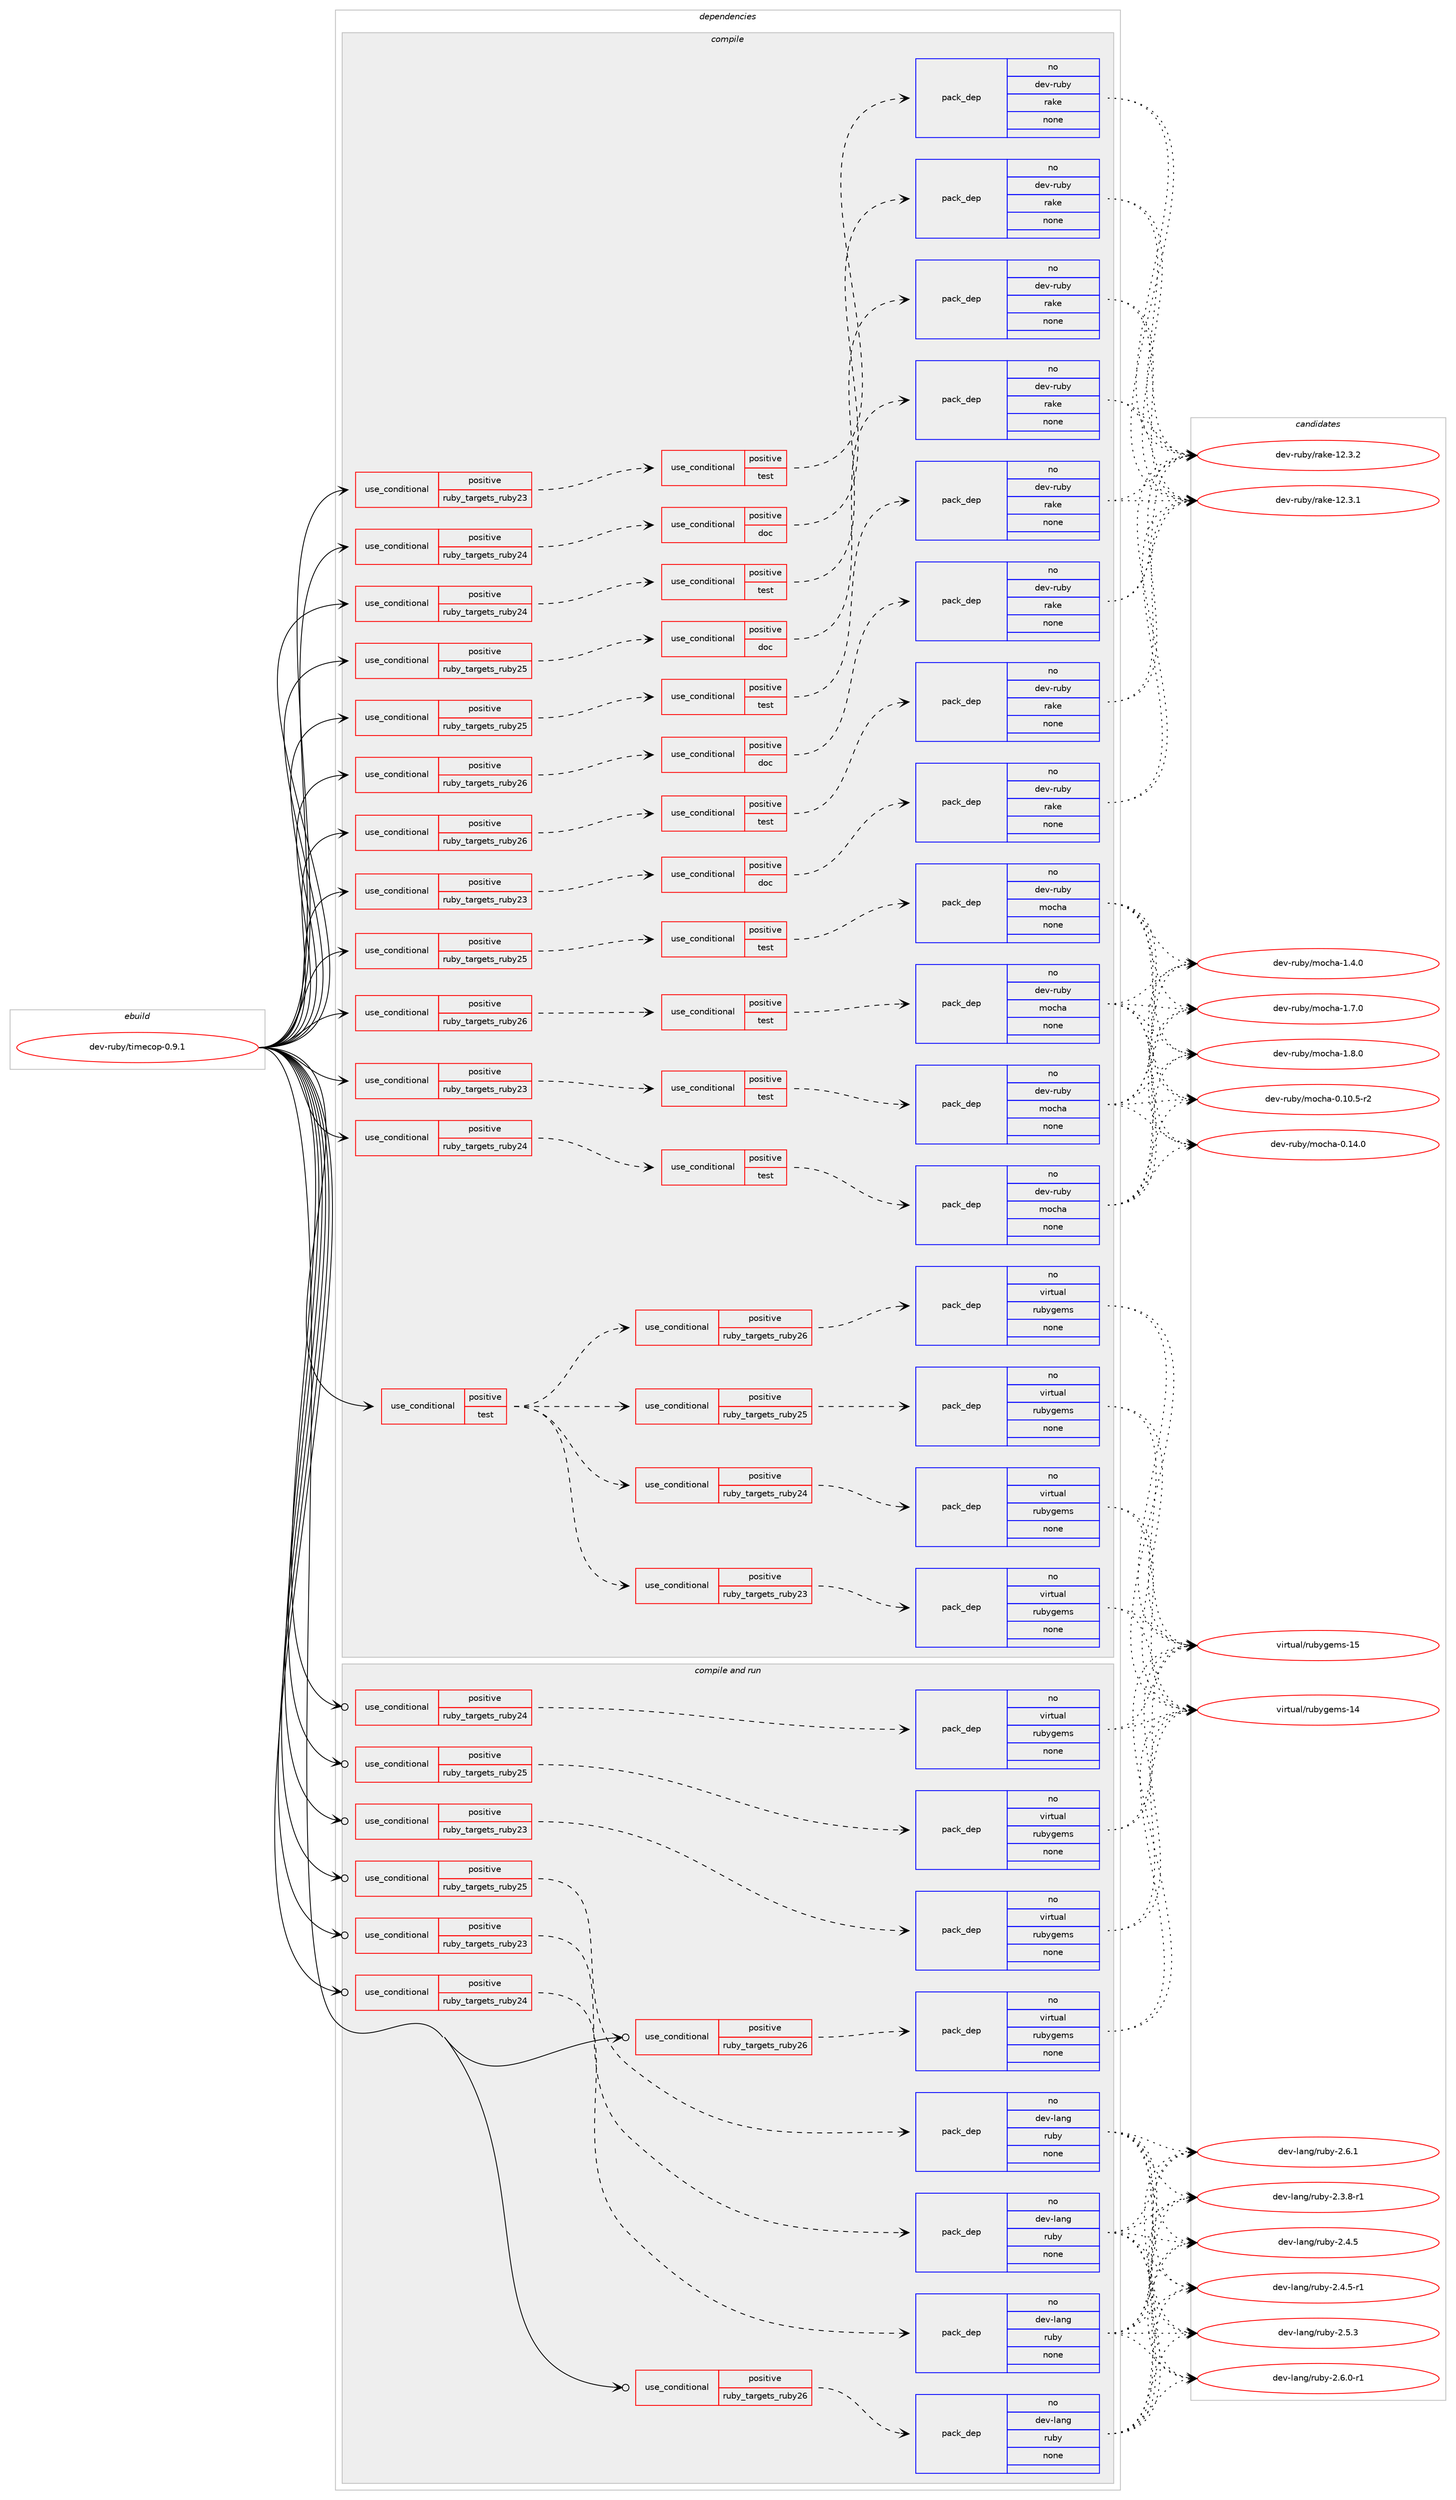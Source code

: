 digraph prolog {

# *************
# Graph options
# *************

newrank=true;
concentrate=true;
compound=true;
graph [rankdir=LR,fontname=Helvetica,fontsize=10,ranksep=1.5];#, ranksep=2.5, nodesep=0.2];
edge  [arrowhead=vee];
node  [fontname=Helvetica,fontsize=10];

# **********
# The ebuild
# **********

subgraph cluster_leftcol {
color=gray;
rank=same;
label=<<i>ebuild</i>>;
id [label="dev-ruby/timecop-0.9.1", color=red, width=4, href="../dev-ruby/timecop-0.9.1.svg"];
}

# ****************
# The dependencies
# ****************

subgraph cluster_midcol {
color=gray;
label=<<i>dependencies</i>>;
subgraph cluster_compile {
fillcolor="#eeeeee";
style=filled;
label=<<i>compile</i>>;
subgraph cond420494 {
dependency1533820 [label=<<TABLE BORDER="0" CELLBORDER="1" CELLSPACING="0" CELLPADDING="4"><TR><TD ROWSPAN="3" CELLPADDING="10">use_conditional</TD></TR><TR><TD>positive</TD></TR><TR><TD>ruby_targets_ruby23</TD></TR></TABLE>>, shape=none, color=red];
subgraph cond420495 {
dependency1533821 [label=<<TABLE BORDER="0" CELLBORDER="1" CELLSPACING="0" CELLPADDING="4"><TR><TD ROWSPAN="3" CELLPADDING="10">use_conditional</TD></TR><TR><TD>positive</TD></TR><TR><TD>doc</TD></TR></TABLE>>, shape=none, color=red];
subgraph pack1089810 {
dependency1533822 [label=<<TABLE BORDER="0" CELLBORDER="1" CELLSPACING="0" CELLPADDING="4" WIDTH="220"><TR><TD ROWSPAN="6" CELLPADDING="30">pack_dep</TD></TR><TR><TD WIDTH="110">no</TD></TR><TR><TD>dev-ruby</TD></TR><TR><TD>rake</TD></TR><TR><TD>none</TD></TR><TR><TD></TD></TR></TABLE>>, shape=none, color=blue];
}
dependency1533821:e -> dependency1533822:w [weight=20,style="dashed",arrowhead="vee"];
}
dependency1533820:e -> dependency1533821:w [weight=20,style="dashed",arrowhead="vee"];
}
id:e -> dependency1533820:w [weight=20,style="solid",arrowhead="vee"];
subgraph cond420496 {
dependency1533823 [label=<<TABLE BORDER="0" CELLBORDER="1" CELLSPACING="0" CELLPADDING="4"><TR><TD ROWSPAN="3" CELLPADDING="10">use_conditional</TD></TR><TR><TD>positive</TD></TR><TR><TD>ruby_targets_ruby23</TD></TR></TABLE>>, shape=none, color=red];
subgraph cond420497 {
dependency1533824 [label=<<TABLE BORDER="0" CELLBORDER="1" CELLSPACING="0" CELLPADDING="4"><TR><TD ROWSPAN="3" CELLPADDING="10">use_conditional</TD></TR><TR><TD>positive</TD></TR><TR><TD>test</TD></TR></TABLE>>, shape=none, color=red];
subgraph pack1089811 {
dependency1533825 [label=<<TABLE BORDER="0" CELLBORDER="1" CELLSPACING="0" CELLPADDING="4" WIDTH="220"><TR><TD ROWSPAN="6" CELLPADDING="30">pack_dep</TD></TR><TR><TD WIDTH="110">no</TD></TR><TR><TD>dev-ruby</TD></TR><TR><TD>mocha</TD></TR><TR><TD>none</TD></TR><TR><TD></TD></TR></TABLE>>, shape=none, color=blue];
}
dependency1533824:e -> dependency1533825:w [weight=20,style="dashed",arrowhead="vee"];
}
dependency1533823:e -> dependency1533824:w [weight=20,style="dashed",arrowhead="vee"];
}
id:e -> dependency1533823:w [weight=20,style="solid",arrowhead="vee"];
subgraph cond420498 {
dependency1533826 [label=<<TABLE BORDER="0" CELLBORDER="1" CELLSPACING="0" CELLPADDING="4"><TR><TD ROWSPAN="3" CELLPADDING="10">use_conditional</TD></TR><TR><TD>positive</TD></TR><TR><TD>ruby_targets_ruby23</TD></TR></TABLE>>, shape=none, color=red];
subgraph cond420499 {
dependency1533827 [label=<<TABLE BORDER="0" CELLBORDER="1" CELLSPACING="0" CELLPADDING="4"><TR><TD ROWSPAN="3" CELLPADDING="10">use_conditional</TD></TR><TR><TD>positive</TD></TR><TR><TD>test</TD></TR></TABLE>>, shape=none, color=red];
subgraph pack1089812 {
dependency1533828 [label=<<TABLE BORDER="0" CELLBORDER="1" CELLSPACING="0" CELLPADDING="4" WIDTH="220"><TR><TD ROWSPAN="6" CELLPADDING="30">pack_dep</TD></TR><TR><TD WIDTH="110">no</TD></TR><TR><TD>dev-ruby</TD></TR><TR><TD>rake</TD></TR><TR><TD>none</TD></TR><TR><TD></TD></TR></TABLE>>, shape=none, color=blue];
}
dependency1533827:e -> dependency1533828:w [weight=20,style="dashed",arrowhead="vee"];
}
dependency1533826:e -> dependency1533827:w [weight=20,style="dashed",arrowhead="vee"];
}
id:e -> dependency1533826:w [weight=20,style="solid",arrowhead="vee"];
subgraph cond420500 {
dependency1533829 [label=<<TABLE BORDER="0" CELLBORDER="1" CELLSPACING="0" CELLPADDING="4"><TR><TD ROWSPAN="3" CELLPADDING="10">use_conditional</TD></TR><TR><TD>positive</TD></TR><TR><TD>ruby_targets_ruby24</TD></TR></TABLE>>, shape=none, color=red];
subgraph cond420501 {
dependency1533830 [label=<<TABLE BORDER="0" CELLBORDER="1" CELLSPACING="0" CELLPADDING="4"><TR><TD ROWSPAN="3" CELLPADDING="10">use_conditional</TD></TR><TR><TD>positive</TD></TR><TR><TD>doc</TD></TR></TABLE>>, shape=none, color=red];
subgraph pack1089813 {
dependency1533831 [label=<<TABLE BORDER="0" CELLBORDER="1" CELLSPACING="0" CELLPADDING="4" WIDTH="220"><TR><TD ROWSPAN="6" CELLPADDING="30">pack_dep</TD></TR><TR><TD WIDTH="110">no</TD></TR><TR><TD>dev-ruby</TD></TR><TR><TD>rake</TD></TR><TR><TD>none</TD></TR><TR><TD></TD></TR></TABLE>>, shape=none, color=blue];
}
dependency1533830:e -> dependency1533831:w [weight=20,style="dashed",arrowhead="vee"];
}
dependency1533829:e -> dependency1533830:w [weight=20,style="dashed",arrowhead="vee"];
}
id:e -> dependency1533829:w [weight=20,style="solid",arrowhead="vee"];
subgraph cond420502 {
dependency1533832 [label=<<TABLE BORDER="0" CELLBORDER="1" CELLSPACING="0" CELLPADDING="4"><TR><TD ROWSPAN="3" CELLPADDING="10">use_conditional</TD></TR><TR><TD>positive</TD></TR><TR><TD>ruby_targets_ruby24</TD></TR></TABLE>>, shape=none, color=red];
subgraph cond420503 {
dependency1533833 [label=<<TABLE BORDER="0" CELLBORDER="1" CELLSPACING="0" CELLPADDING="4"><TR><TD ROWSPAN="3" CELLPADDING="10">use_conditional</TD></TR><TR><TD>positive</TD></TR><TR><TD>test</TD></TR></TABLE>>, shape=none, color=red];
subgraph pack1089814 {
dependency1533834 [label=<<TABLE BORDER="0" CELLBORDER="1" CELLSPACING="0" CELLPADDING="4" WIDTH="220"><TR><TD ROWSPAN="6" CELLPADDING="30">pack_dep</TD></TR><TR><TD WIDTH="110">no</TD></TR><TR><TD>dev-ruby</TD></TR><TR><TD>mocha</TD></TR><TR><TD>none</TD></TR><TR><TD></TD></TR></TABLE>>, shape=none, color=blue];
}
dependency1533833:e -> dependency1533834:w [weight=20,style="dashed",arrowhead="vee"];
}
dependency1533832:e -> dependency1533833:w [weight=20,style="dashed",arrowhead="vee"];
}
id:e -> dependency1533832:w [weight=20,style="solid",arrowhead="vee"];
subgraph cond420504 {
dependency1533835 [label=<<TABLE BORDER="0" CELLBORDER="1" CELLSPACING="0" CELLPADDING="4"><TR><TD ROWSPAN="3" CELLPADDING="10">use_conditional</TD></TR><TR><TD>positive</TD></TR><TR><TD>ruby_targets_ruby24</TD></TR></TABLE>>, shape=none, color=red];
subgraph cond420505 {
dependency1533836 [label=<<TABLE BORDER="0" CELLBORDER="1" CELLSPACING="0" CELLPADDING="4"><TR><TD ROWSPAN="3" CELLPADDING="10">use_conditional</TD></TR><TR><TD>positive</TD></TR><TR><TD>test</TD></TR></TABLE>>, shape=none, color=red];
subgraph pack1089815 {
dependency1533837 [label=<<TABLE BORDER="0" CELLBORDER="1" CELLSPACING="0" CELLPADDING="4" WIDTH="220"><TR><TD ROWSPAN="6" CELLPADDING="30">pack_dep</TD></TR><TR><TD WIDTH="110">no</TD></TR><TR><TD>dev-ruby</TD></TR><TR><TD>rake</TD></TR><TR><TD>none</TD></TR><TR><TD></TD></TR></TABLE>>, shape=none, color=blue];
}
dependency1533836:e -> dependency1533837:w [weight=20,style="dashed",arrowhead="vee"];
}
dependency1533835:e -> dependency1533836:w [weight=20,style="dashed",arrowhead="vee"];
}
id:e -> dependency1533835:w [weight=20,style="solid",arrowhead="vee"];
subgraph cond420506 {
dependency1533838 [label=<<TABLE BORDER="0" CELLBORDER="1" CELLSPACING="0" CELLPADDING="4"><TR><TD ROWSPAN="3" CELLPADDING="10">use_conditional</TD></TR><TR><TD>positive</TD></TR><TR><TD>ruby_targets_ruby25</TD></TR></TABLE>>, shape=none, color=red];
subgraph cond420507 {
dependency1533839 [label=<<TABLE BORDER="0" CELLBORDER="1" CELLSPACING="0" CELLPADDING="4"><TR><TD ROWSPAN="3" CELLPADDING="10">use_conditional</TD></TR><TR><TD>positive</TD></TR><TR><TD>doc</TD></TR></TABLE>>, shape=none, color=red];
subgraph pack1089816 {
dependency1533840 [label=<<TABLE BORDER="0" CELLBORDER="1" CELLSPACING="0" CELLPADDING="4" WIDTH="220"><TR><TD ROWSPAN="6" CELLPADDING="30">pack_dep</TD></TR><TR><TD WIDTH="110">no</TD></TR><TR><TD>dev-ruby</TD></TR><TR><TD>rake</TD></TR><TR><TD>none</TD></TR><TR><TD></TD></TR></TABLE>>, shape=none, color=blue];
}
dependency1533839:e -> dependency1533840:w [weight=20,style="dashed",arrowhead="vee"];
}
dependency1533838:e -> dependency1533839:w [weight=20,style="dashed",arrowhead="vee"];
}
id:e -> dependency1533838:w [weight=20,style="solid",arrowhead="vee"];
subgraph cond420508 {
dependency1533841 [label=<<TABLE BORDER="0" CELLBORDER="1" CELLSPACING="0" CELLPADDING="4"><TR><TD ROWSPAN="3" CELLPADDING="10">use_conditional</TD></TR><TR><TD>positive</TD></TR><TR><TD>ruby_targets_ruby25</TD></TR></TABLE>>, shape=none, color=red];
subgraph cond420509 {
dependency1533842 [label=<<TABLE BORDER="0" CELLBORDER="1" CELLSPACING="0" CELLPADDING="4"><TR><TD ROWSPAN="3" CELLPADDING="10">use_conditional</TD></TR><TR><TD>positive</TD></TR><TR><TD>test</TD></TR></TABLE>>, shape=none, color=red];
subgraph pack1089817 {
dependency1533843 [label=<<TABLE BORDER="0" CELLBORDER="1" CELLSPACING="0" CELLPADDING="4" WIDTH="220"><TR><TD ROWSPAN="6" CELLPADDING="30">pack_dep</TD></TR><TR><TD WIDTH="110">no</TD></TR><TR><TD>dev-ruby</TD></TR><TR><TD>mocha</TD></TR><TR><TD>none</TD></TR><TR><TD></TD></TR></TABLE>>, shape=none, color=blue];
}
dependency1533842:e -> dependency1533843:w [weight=20,style="dashed",arrowhead="vee"];
}
dependency1533841:e -> dependency1533842:w [weight=20,style="dashed",arrowhead="vee"];
}
id:e -> dependency1533841:w [weight=20,style="solid",arrowhead="vee"];
subgraph cond420510 {
dependency1533844 [label=<<TABLE BORDER="0" CELLBORDER="1" CELLSPACING="0" CELLPADDING="4"><TR><TD ROWSPAN="3" CELLPADDING="10">use_conditional</TD></TR><TR><TD>positive</TD></TR><TR><TD>ruby_targets_ruby25</TD></TR></TABLE>>, shape=none, color=red];
subgraph cond420511 {
dependency1533845 [label=<<TABLE BORDER="0" CELLBORDER="1" CELLSPACING="0" CELLPADDING="4"><TR><TD ROWSPAN="3" CELLPADDING="10">use_conditional</TD></TR><TR><TD>positive</TD></TR><TR><TD>test</TD></TR></TABLE>>, shape=none, color=red];
subgraph pack1089818 {
dependency1533846 [label=<<TABLE BORDER="0" CELLBORDER="1" CELLSPACING="0" CELLPADDING="4" WIDTH="220"><TR><TD ROWSPAN="6" CELLPADDING="30">pack_dep</TD></TR><TR><TD WIDTH="110">no</TD></TR><TR><TD>dev-ruby</TD></TR><TR><TD>rake</TD></TR><TR><TD>none</TD></TR><TR><TD></TD></TR></TABLE>>, shape=none, color=blue];
}
dependency1533845:e -> dependency1533846:w [weight=20,style="dashed",arrowhead="vee"];
}
dependency1533844:e -> dependency1533845:w [weight=20,style="dashed",arrowhead="vee"];
}
id:e -> dependency1533844:w [weight=20,style="solid",arrowhead="vee"];
subgraph cond420512 {
dependency1533847 [label=<<TABLE BORDER="0" CELLBORDER="1" CELLSPACING="0" CELLPADDING="4"><TR><TD ROWSPAN="3" CELLPADDING="10">use_conditional</TD></TR><TR><TD>positive</TD></TR><TR><TD>ruby_targets_ruby26</TD></TR></TABLE>>, shape=none, color=red];
subgraph cond420513 {
dependency1533848 [label=<<TABLE BORDER="0" CELLBORDER="1" CELLSPACING="0" CELLPADDING="4"><TR><TD ROWSPAN="3" CELLPADDING="10">use_conditional</TD></TR><TR><TD>positive</TD></TR><TR><TD>doc</TD></TR></TABLE>>, shape=none, color=red];
subgraph pack1089819 {
dependency1533849 [label=<<TABLE BORDER="0" CELLBORDER="1" CELLSPACING="0" CELLPADDING="4" WIDTH="220"><TR><TD ROWSPAN="6" CELLPADDING="30">pack_dep</TD></TR><TR><TD WIDTH="110">no</TD></TR><TR><TD>dev-ruby</TD></TR><TR><TD>rake</TD></TR><TR><TD>none</TD></TR><TR><TD></TD></TR></TABLE>>, shape=none, color=blue];
}
dependency1533848:e -> dependency1533849:w [weight=20,style="dashed",arrowhead="vee"];
}
dependency1533847:e -> dependency1533848:w [weight=20,style="dashed",arrowhead="vee"];
}
id:e -> dependency1533847:w [weight=20,style="solid",arrowhead="vee"];
subgraph cond420514 {
dependency1533850 [label=<<TABLE BORDER="0" CELLBORDER="1" CELLSPACING="0" CELLPADDING="4"><TR><TD ROWSPAN="3" CELLPADDING="10">use_conditional</TD></TR><TR><TD>positive</TD></TR><TR><TD>ruby_targets_ruby26</TD></TR></TABLE>>, shape=none, color=red];
subgraph cond420515 {
dependency1533851 [label=<<TABLE BORDER="0" CELLBORDER="1" CELLSPACING="0" CELLPADDING="4"><TR><TD ROWSPAN="3" CELLPADDING="10">use_conditional</TD></TR><TR><TD>positive</TD></TR><TR><TD>test</TD></TR></TABLE>>, shape=none, color=red];
subgraph pack1089820 {
dependency1533852 [label=<<TABLE BORDER="0" CELLBORDER="1" CELLSPACING="0" CELLPADDING="4" WIDTH="220"><TR><TD ROWSPAN="6" CELLPADDING="30">pack_dep</TD></TR><TR><TD WIDTH="110">no</TD></TR><TR><TD>dev-ruby</TD></TR><TR><TD>mocha</TD></TR><TR><TD>none</TD></TR><TR><TD></TD></TR></TABLE>>, shape=none, color=blue];
}
dependency1533851:e -> dependency1533852:w [weight=20,style="dashed",arrowhead="vee"];
}
dependency1533850:e -> dependency1533851:w [weight=20,style="dashed",arrowhead="vee"];
}
id:e -> dependency1533850:w [weight=20,style="solid",arrowhead="vee"];
subgraph cond420516 {
dependency1533853 [label=<<TABLE BORDER="0" CELLBORDER="1" CELLSPACING="0" CELLPADDING="4"><TR><TD ROWSPAN="3" CELLPADDING="10">use_conditional</TD></TR><TR><TD>positive</TD></TR><TR><TD>ruby_targets_ruby26</TD></TR></TABLE>>, shape=none, color=red];
subgraph cond420517 {
dependency1533854 [label=<<TABLE BORDER="0" CELLBORDER="1" CELLSPACING="0" CELLPADDING="4"><TR><TD ROWSPAN="3" CELLPADDING="10">use_conditional</TD></TR><TR><TD>positive</TD></TR><TR><TD>test</TD></TR></TABLE>>, shape=none, color=red];
subgraph pack1089821 {
dependency1533855 [label=<<TABLE BORDER="0" CELLBORDER="1" CELLSPACING="0" CELLPADDING="4" WIDTH="220"><TR><TD ROWSPAN="6" CELLPADDING="30">pack_dep</TD></TR><TR><TD WIDTH="110">no</TD></TR><TR><TD>dev-ruby</TD></TR><TR><TD>rake</TD></TR><TR><TD>none</TD></TR><TR><TD></TD></TR></TABLE>>, shape=none, color=blue];
}
dependency1533854:e -> dependency1533855:w [weight=20,style="dashed",arrowhead="vee"];
}
dependency1533853:e -> dependency1533854:w [weight=20,style="dashed",arrowhead="vee"];
}
id:e -> dependency1533853:w [weight=20,style="solid",arrowhead="vee"];
subgraph cond420518 {
dependency1533856 [label=<<TABLE BORDER="0" CELLBORDER="1" CELLSPACING="0" CELLPADDING="4"><TR><TD ROWSPAN="3" CELLPADDING="10">use_conditional</TD></TR><TR><TD>positive</TD></TR><TR><TD>test</TD></TR></TABLE>>, shape=none, color=red];
subgraph cond420519 {
dependency1533857 [label=<<TABLE BORDER="0" CELLBORDER="1" CELLSPACING="0" CELLPADDING="4"><TR><TD ROWSPAN="3" CELLPADDING="10">use_conditional</TD></TR><TR><TD>positive</TD></TR><TR><TD>ruby_targets_ruby23</TD></TR></TABLE>>, shape=none, color=red];
subgraph pack1089822 {
dependency1533858 [label=<<TABLE BORDER="0" CELLBORDER="1" CELLSPACING="0" CELLPADDING="4" WIDTH="220"><TR><TD ROWSPAN="6" CELLPADDING="30">pack_dep</TD></TR><TR><TD WIDTH="110">no</TD></TR><TR><TD>virtual</TD></TR><TR><TD>rubygems</TD></TR><TR><TD>none</TD></TR><TR><TD></TD></TR></TABLE>>, shape=none, color=blue];
}
dependency1533857:e -> dependency1533858:w [weight=20,style="dashed",arrowhead="vee"];
}
dependency1533856:e -> dependency1533857:w [weight=20,style="dashed",arrowhead="vee"];
subgraph cond420520 {
dependency1533859 [label=<<TABLE BORDER="0" CELLBORDER="1" CELLSPACING="0" CELLPADDING="4"><TR><TD ROWSPAN="3" CELLPADDING="10">use_conditional</TD></TR><TR><TD>positive</TD></TR><TR><TD>ruby_targets_ruby24</TD></TR></TABLE>>, shape=none, color=red];
subgraph pack1089823 {
dependency1533860 [label=<<TABLE BORDER="0" CELLBORDER="1" CELLSPACING="0" CELLPADDING="4" WIDTH="220"><TR><TD ROWSPAN="6" CELLPADDING="30">pack_dep</TD></TR><TR><TD WIDTH="110">no</TD></TR><TR><TD>virtual</TD></TR><TR><TD>rubygems</TD></TR><TR><TD>none</TD></TR><TR><TD></TD></TR></TABLE>>, shape=none, color=blue];
}
dependency1533859:e -> dependency1533860:w [weight=20,style="dashed",arrowhead="vee"];
}
dependency1533856:e -> dependency1533859:w [weight=20,style="dashed",arrowhead="vee"];
subgraph cond420521 {
dependency1533861 [label=<<TABLE BORDER="0" CELLBORDER="1" CELLSPACING="0" CELLPADDING="4"><TR><TD ROWSPAN="3" CELLPADDING="10">use_conditional</TD></TR><TR><TD>positive</TD></TR><TR><TD>ruby_targets_ruby25</TD></TR></TABLE>>, shape=none, color=red];
subgraph pack1089824 {
dependency1533862 [label=<<TABLE BORDER="0" CELLBORDER="1" CELLSPACING="0" CELLPADDING="4" WIDTH="220"><TR><TD ROWSPAN="6" CELLPADDING="30">pack_dep</TD></TR><TR><TD WIDTH="110">no</TD></TR><TR><TD>virtual</TD></TR><TR><TD>rubygems</TD></TR><TR><TD>none</TD></TR><TR><TD></TD></TR></TABLE>>, shape=none, color=blue];
}
dependency1533861:e -> dependency1533862:w [weight=20,style="dashed",arrowhead="vee"];
}
dependency1533856:e -> dependency1533861:w [weight=20,style="dashed",arrowhead="vee"];
subgraph cond420522 {
dependency1533863 [label=<<TABLE BORDER="0" CELLBORDER="1" CELLSPACING="0" CELLPADDING="4"><TR><TD ROWSPAN="3" CELLPADDING="10">use_conditional</TD></TR><TR><TD>positive</TD></TR><TR><TD>ruby_targets_ruby26</TD></TR></TABLE>>, shape=none, color=red];
subgraph pack1089825 {
dependency1533864 [label=<<TABLE BORDER="0" CELLBORDER="1" CELLSPACING="0" CELLPADDING="4" WIDTH="220"><TR><TD ROWSPAN="6" CELLPADDING="30">pack_dep</TD></TR><TR><TD WIDTH="110">no</TD></TR><TR><TD>virtual</TD></TR><TR><TD>rubygems</TD></TR><TR><TD>none</TD></TR><TR><TD></TD></TR></TABLE>>, shape=none, color=blue];
}
dependency1533863:e -> dependency1533864:w [weight=20,style="dashed",arrowhead="vee"];
}
dependency1533856:e -> dependency1533863:w [weight=20,style="dashed",arrowhead="vee"];
}
id:e -> dependency1533856:w [weight=20,style="solid",arrowhead="vee"];
}
subgraph cluster_compileandrun {
fillcolor="#eeeeee";
style=filled;
label=<<i>compile and run</i>>;
subgraph cond420523 {
dependency1533865 [label=<<TABLE BORDER="0" CELLBORDER="1" CELLSPACING="0" CELLPADDING="4"><TR><TD ROWSPAN="3" CELLPADDING="10">use_conditional</TD></TR><TR><TD>positive</TD></TR><TR><TD>ruby_targets_ruby23</TD></TR></TABLE>>, shape=none, color=red];
subgraph pack1089826 {
dependency1533866 [label=<<TABLE BORDER="0" CELLBORDER="1" CELLSPACING="0" CELLPADDING="4" WIDTH="220"><TR><TD ROWSPAN="6" CELLPADDING="30">pack_dep</TD></TR><TR><TD WIDTH="110">no</TD></TR><TR><TD>dev-lang</TD></TR><TR><TD>ruby</TD></TR><TR><TD>none</TD></TR><TR><TD></TD></TR></TABLE>>, shape=none, color=blue];
}
dependency1533865:e -> dependency1533866:w [weight=20,style="dashed",arrowhead="vee"];
}
id:e -> dependency1533865:w [weight=20,style="solid",arrowhead="odotvee"];
subgraph cond420524 {
dependency1533867 [label=<<TABLE BORDER="0" CELLBORDER="1" CELLSPACING="0" CELLPADDING="4"><TR><TD ROWSPAN="3" CELLPADDING="10">use_conditional</TD></TR><TR><TD>positive</TD></TR><TR><TD>ruby_targets_ruby23</TD></TR></TABLE>>, shape=none, color=red];
subgraph pack1089827 {
dependency1533868 [label=<<TABLE BORDER="0" CELLBORDER="1" CELLSPACING="0" CELLPADDING="4" WIDTH="220"><TR><TD ROWSPAN="6" CELLPADDING="30">pack_dep</TD></TR><TR><TD WIDTH="110">no</TD></TR><TR><TD>virtual</TD></TR><TR><TD>rubygems</TD></TR><TR><TD>none</TD></TR><TR><TD></TD></TR></TABLE>>, shape=none, color=blue];
}
dependency1533867:e -> dependency1533868:w [weight=20,style="dashed",arrowhead="vee"];
}
id:e -> dependency1533867:w [weight=20,style="solid",arrowhead="odotvee"];
subgraph cond420525 {
dependency1533869 [label=<<TABLE BORDER="0" CELLBORDER="1" CELLSPACING="0" CELLPADDING="4"><TR><TD ROWSPAN="3" CELLPADDING="10">use_conditional</TD></TR><TR><TD>positive</TD></TR><TR><TD>ruby_targets_ruby24</TD></TR></TABLE>>, shape=none, color=red];
subgraph pack1089828 {
dependency1533870 [label=<<TABLE BORDER="0" CELLBORDER="1" CELLSPACING="0" CELLPADDING="4" WIDTH="220"><TR><TD ROWSPAN="6" CELLPADDING="30">pack_dep</TD></TR><TR><TD WIDTH="110">no</TD></TR><TR><TD>dev-lang</TD></TR><TR><TD>ruby</TD></TR><TR><TD>none</TD></TR><TR><TD></TD></TR></TABLE>>, shape=none, color=blue];
}
dependency1533869:e -> dependency1533870:w [weight=20,style="dashed",arrowhead="vee"];
}
id:e -> dependency1533869:w [weight=20,style="solid",arrowhead="odotvee"];
subgraph cond420526 {
dependency1533871 [label=<<TABLE BORDER="0" CELLBORDER="1" CELLSPACING="0" CELLPADDING="4"><TR><TD ROWSPAN="3" CELLPADDING="10">use_conditional</TD></TR><TR><TD>positive</TD></TR><TR><TD>ruby_targets_ruby24</TD></TR></TABLE>>, shape=none, color=red];
subgraph pack1089829 {
dependency1533872 [label=<<TABLE BORDER="0" CELLBORDER="1" CELLSPACING="0" CELLPADDING="4" WIDTH="220"><TR><TD ROWSPAN="6" CELLPADDING="30">pack_dep</TD></TR><TR><TD WIDTH="110">no</TD></TR><TR><TD>virtual</TD></TR><TR><TD>rubygems</TD></TR><TR><TD>none</TD></TR><TR><TD></TD></TR></TABLE>>, shape=none, color=blue];
}
dependency1533871:e -> dependency1533872:w [weight=20,style="dashed",arrowhead="vee"];
}
id:e -> dependency1533871:w [weight=20,style="solid",arrowhead="odotvee"];
subgraph cond420527 {
dependency1533873 [label=<<TABLE BORDER="0" CELLBORDER="1" CELLSPACING="0" CELLPADDING="4"><TR><TD ROWSPAN="3" CELLPADDING="10">use_conditional</TD></TR><TR><TD>positive</TD></TR><TR><TD>ruby_targets_ruby25</TD></TR></TABLE>>, shape=none, color=red];
subgraph pack1089830 {
dependency1533874 [label=<<TABLE BORDER="0" CELLBORDER="1" CELLSPACING="0" CELLPADDING="4" WIDTH="220"><TR><TD ROWSPAN="6" CELLPADDING="30">pack_dep</TD></TR><TR><TD WIDTH="110">no</TD></TR><TR><TD>dev-lang</TD></TR><TR><TD>ruby</TD></TR><TR><TD>none</TD></TR><TR><TD></TD></TR></TABLE>>, shape=none, color=blue];
}
dependency1533873:e -> dependency1533874:w [weight=20,style="dashed",arrowhead="vee"];
}
id:e -> dependency1533873:w [weight=20,style="solid",arrowhead="odotvee"];
subgraph cond420528 {
dependency1533875 [label=<<TABLE BORDER="0" CELLBORDER="1" CELLSPACING="0" CELLPADDING="4"><TR><TD ROWSPAN="3" CELLPADDING="10">use_conditional</TD></TR><TR><TD>positive</TD></TR><TR><TD>ruby_targets_ruby25</TD></TR></TABLE>>, shape=none, color=red];
subgraph pack1089831 {
dependency1533876 [label=<<TABLE BORDER="0" CELLBORDER="1" CELLSPACING="0" CELLPADDING="4" WIDTH="220"><TR><TD ROWSPAN="6" CELLPADDING="30">pack_dep</TD></TR><TR><TD WIDTH="110">no</TD></TR><TR><TD>virtual</TD></TR><TR><TD>rubygems</TD></TR><TR><TD>none</TD></TR><TR><TD></TD></TR></TABLE>>, shape=none, color=blue];
}
dependency1533875:e -> dependency1533876:w [weight=20,style="dashed",arrowhead="vee"];
}
id:e -> dependency1533875:w [weight=20,style="solid",arrowhead="odotvee"];
subgraph cond420529 {
dependency1533877 [label=<<TABLE BORDER="0" CELLBORDER="1" CELLSPACING="0" CELLPADDING="4"><TR><TD ROWSPAN="3" CELLPADDING="10">use_conditional</TD></TR><TR><TD>positive</TD></TR><TR><TD>ruby_targets_ruby26</TD></TR></TABLE>>, shape=none, color=red];
subgraph pack1089832 {
dependency1533878 [label=<<TABLE BORDER="0" CELLBORDER="1" CELLSPACING="0" CELLPADDING="4" WIDTH="220"><TR><TD ROWSPAN="6" CELLPADDING="30">pack_dep</TD></TR><TR><TD WIDTH="110">no</TD></TR><TR><TD>dev-lang</TD></TR><TR><TD>ruby</TD></TR><TR><TD>none</TD></TR><TR><TD></TD></TR></TABLE>>, shape=none, color=blue];
}
dependency1533877:e -> dependency1533878:w [weight=20,style="dashed",arrowhead="vee"];
}
id:e -> dependency1533877:w [weight=20,style="solid",arrowhead="odotvee"];
subgraph cond420530 {
dependency1533879 [label=<<TABLE BORDER="0" CELLBORDER="1" CELLSPACING="0" CELLPADDING="4"><TR><TD ROWSPAN="3" CELLPADDING="10">use_conditional</TD></TR><TR><TD>positive</TD></TR><TR><TD>ruby_targets_ruby26</TD></TR></TABLE>>, shape=none, color=red];
subgraph pack1089833 {
dependency1533880 [label=<<TABLE BORDER="0" CELLBORDER="1" CELLSPACING="0" CELLPADDING="4" WIDTH="220"><TR><TD ROWSPAN="6" CELLPADDING="30">pack_dep</TD></TR><TR><TD WIDTH="110">no</TD></TR><TR><TD>virtual</TD></TR><TR><TD>rubygems</TD></TR><TR><TD>none</TD></TR><TR><TD></TD></TR></TABLE>>, shape=none, color=blue];
}
dependency1533879:e -> dependency1533880:w [weight=20,style="dashed",arrowhead="vee"];
}
id:e -> dependency1533879:w [weight=20,style="solid",arrowhead="odotvee"];
}
subgraph cluster_run {
fillcolor="#eeeeee";
style=filled;
label=<<i>run</i>>;
}
}

# **************
# The candidates
# **************

subgraph cluster_choices {
rank=same;
color=gray;
label=<<i>candidates</i>>;

subgraph choice1089810 {
color=black;
nodesep=1;
choice1001011184511411798121471149710710145495046514649 [label="dev-ruby/rake-12.3.1", color=red, width=4,href="../dev-ruby/rake-12.3.1.svg"];
choice1001011184511411798121471149710710145495046514650 [label="dev-ruby/rake-12.3.2", color=red, width=4,href="../dev-ruby/rake-12.3.2.svg"];
dependency1533822:e -> choice1001011184511411798121471149710710145495046514649:w [style=dotted,weight="100"];
dependency1533822:e -> choice1001011184511411798121471149710710145495046514650:w [style=dotted,weight="100"];
}
subgraph choice1089811 {
color=black;
nodesep=1;
choice1001011184511411798121471091119910497454846494846534511450 [label="dev-ruby/mocha-0.10.5-r2", color=red, width=4,href="../dev-ruby/mocha-0.10.5-r2.svg"];
choice100101118451141179812147109111991049745484649524648 [label="dev-ruby/mocha-0.14.0", color=red, width=4,href="../dev-ruby/mocha-0.14.0.svg"];
choice1001011184511411798121471091119910497454946524648 [label="dev-ruby/mocha-1.4.0", color=red, width=4,href="../dev-ruby/mocha-1.4.0.svg"];
choice1001011184511411798121471091119910497454946554648 [label="dev-ruby/mocha-1.7.0", color=red, width=4,href="../dev-ruby/mocha-1.7.0.svg"];
choice1001011184511411798121471091119910497454946564648 [label="dev-ruby/mocha-1.8.0", color=red, width=4,href="../dev-ruby/mocha-1.8.0.svg"];
dependency1533825:e -> choice1001011184511411798121471091119910497454846494846534511450:w [style=dotted,weight="100"];
dependency1533825:e -> choice100101118451141179812147109111991049745484649524648:w [style=dotted,weight="100"];
dependency1533825:e -> choice1001011184511411798121471091119910497454946524648:w [style=dotted,weight="100"];
dependency1533825:e -> choice1001011184511411798121471091119910497454946554648:w [style=dotted,weight="100"];
dependency1533825:e -> choice1001011184511411798121471091119910497454946564648:w [style=dotted,weight="100"];
}
subgraph choice1089812 {
color=black;
nodesep=1;
choice1001011184511411798121471149710710145495046514649 [label="dev-ruby/rake-12.3.1", color=red, width=4,href="../dev-ruby/rake-12.3.1.svg"];
choice1001011184511411798121471149710710145495046514650 [label="dev-ruby/rake-12.3.2", color=red, width=4,href="../dev-ruby/rake-12.3.2.svg"];
dependency1533828:e -> choice1001011184511411798121471149710710145495046514649:w [style=dotted,weight="100"];
dependency1533828:e -> choice1001011184511411798121471149710710145495046514650:w [style=dotted,weight="100"];
}
subgraph choice1089813 {
color=black;
nodesep=1;
choice1001011184511411798121471149710710145495046514649 [label="dev-ruby/rake-12.3.1", color=red, width=4,href="../dev-ruby/rake-12.3.1.svg"];
choice1001011184511411798121471149710710145495046514650 [label="dev-ruby/rake-12.3.2", color=red, width=4,href="../dev-ruby/rake-12.3.2.svg"];
dependency1533831:e -> choice1001011184511411798121471149710710145495046514649:w [style=dotted,weight="100"];
dependency1533831:e -> choice1001011184511411798121471149710710145495046514650:w [style=dotted,weight="100"];
}
subgraph choice1089814 {
color=black;
nodesep=1;
choice1001011184511411798121471091119910497454846494846534511450 [label="dev-ruby/mocha-0.10.5-r2", color=red, width=4,href="../dev-ruby/mocha-0.10.5-r2.svg"];
choice100101118451141179812147109111991049745484649524648 [label="dev-ruby/mocha-0.14.0", color=red, width=4,href="../dev-ruby/mocha-0.14.0.svg"];
choice1001011184511411798121471091119910497454946524648 [label="dev-ruby/mocha-1.4.0", color=red, width=4,href="../dev-ruby/mocha-1.4.0.svg"];
choice1001011184511411798121471091119910497454946554648 [label="dev-ruby/mocha-1.7.0", color=red, width=4,href="../dev-ruby/mocha-1.7.0.svg"];
choice1001011184511411798121471091119910497454946564648 [label="dev-ruby/mocha-1.8.0", color=red, width=4,href="../dev-ruby/mocha-1.8.0.svg"];
dependency1533834:e -> choice1001011184511411798121471091119910497454846494846534511450:w [style=dotted,weight="100"];
dependency1533834:e -> choice100101118451141179812147109111991049745484649524648:w [style=dotted,weight="100"];
dependency1533834:e -> choice1001011184511411798121471091119910497454946524648:w [style=dotted,weight="100"];
dependency1533834:e -> choice1001011184511411798121471091119910497454946554648:w [style=dotted,weight="100"];
dependency1533834:e -> choice1001011184511411798121471091119910497454946564648:w [style=dotted,weight="100"];
}
subgraph choice1089815 {
color=black;
nodesep=1;
choice1001011184511411798121471149710710145495046514649 [label="dev-ruby/rake-12.3.1", color=red, width=4,href="../dev-ruby/rake-12.3.1.svg"];
choice1001011184511411798121471149710710145495046514650 [label="dev-ruby/rake-12.3.2", color=red, width=4,href="../dev-ruby/rake-12.3.2.svg"];
dependency1533837:e -> choice1001011184511411798121471149710710145495046514649:w [style=dotted,weight="100"];
dependency1533837:e -> choice1001011184511411798121471149710710145495046514650:w [style=dotted,weight="100"];
}
subgraph choice1089816 {
color=black;
nodesep=1;
choice1001011184511411798121471149710710145495046514649 [label="dev-ruby/rake-12.3.1", color=red, width=4,href="../dev-ruby/rake-12.3.1.svg"];
choice1001011184511411798121471149710710145495046514650 [label="dev-ruby/rake-12.3.2", color=red, width=4,href="../dev-ruby/rake-12.3.2.svg"];
dependency1533840:e -> choice1001011184511411798121471149710710145495046514649:w [style=dotted,weight="100"];
dependency1533840:e -> choice1001011184511411798121471149710710145495046514650:w [style=dotted,weight="100"];
}
subgraph choice1089817 {
color=black;
nodesep=1;
choice1001011184511411798121471091119910497454846494846534511450 [label="dev-ruby/mocha-0.10.5-r2", color=red, width=4,href="../dev-ruby/mocha-0.10.5-r2.svg"];
choice100101118451141179812147109111991049745484649524648 [label="dev-ruby/mocha-0.14.0", color=red, width=4,href="../dev-ruby/mocha-0.14.0.svg"];
choice1001011184511411798121471091119910497454946524648 [label="dev-ruby/mocha-1.4.0", color=red, width=4,href="../dev-ruby/mocha-1.4.0.svg"];
choice1001011184511411798121471091119910497454946554648 [label="dev-ruby/mocha-1.7.0", color=red, width=4,href="../dev-ruby/mocha-1.7.0.svg"];
choice1001011184511411798121471091119910497454946564648 [label="dev-ruby/mocha-1.8.0", color=red, width=4,href="../dev-ruby/mocha-1.8.0.svg"];
dependency1533843:e -> choice1001011184511411798121471091119910497454846494846534511450:w [style=dotted,weight="100"];
dependency1533843:e -> choice100101118451141179812147109111991049745484649524648:w [style=dotted,weight="100"];
dependency1533843:e -> choice1001011184511411798121471091119910497454946524648:w [style=dotted,weight="100"];
dependency1533843:e -> choice1001011184511411798121471091119910497454946554648:w [style=dotted,weight="100"];
dependency1533843:e -> choice1001011184511411798121471091119910497454946564648:w [style=dotted,weight="100"];
}
subgraph choice1089818 {
color=black;
nodesep=1;
choice1001011184511411798121471149710710145495046514649 [label="dev-ruby/rake-12.3.1", color=red, width=4,href="../dev-ruby/rake-12.3.1.svg"];
choice1001011184511411798121471149710710145495046514650 [label="dev-ruby/rake-12.3.2", color=red, width=4,href="../dev-ruby/rake-12.3.2.svg"];
dependency1533846:e -> choice1001011184511411798121471149710710145495046514649:w [style=dotted,weight="100"];
dependency1533846:e -> choice1001011184511411798121471149710710145495046514650:w [style=dotted,weight="100"];
}
subgraph choice1089819 {
color=black;
nodesep=1;
choice1001011184511411798121471149710710145495046514649 [label="dev-ruby/rake-12.3.1", color=red, width=4,href="../dev-ruby/rake-12.3.1.svg"];
choice1001011184511411798121471149710710145495046514650 [label="dev-ruby/rake-12.3.2", color=red, width=4,href="../dev-ruby/rake-12.3.2.svg"];
dependency1533849:e -> choice1001011184511411798121471149710710145495046514649:w [style=dotted,weight="100"];
dependency1533849:e -> choice1001011184511411798121471149710710145495046514650:w [style=dotted,weight="100"];
}
subgraph choice1089820 {
color=black;
nodesep=1;
choice1001011184511411798121471091119910497454846494846534511450 [label="dev-ruby/mocha-0.10.5-r2", color=red, width=4,href="../dev-ruby/mocha-0.10.5-r2.svg"];
choice100101118451141179812147109111991049745484649524648 [label="dev-ruby/mocha-0.14.0", color=red, width=4,href="../dev-ruby/mocha-0.14.0.svg"];
choice1001011184511411798121471091119910497454946524648 [label="dev-ruby/mocha-1.4.0", color=red, width=4,href="../dev-ruby/mocha-1.4.0.svg"];
choice1001011184511411798121471091119910497454946554648 [label="dev-ruby/mocha-1.7.0", color=red, width=4,href="../dev-ruby/mocha-1.7.0.svg"];
choice1001011184511411798121471091119910497454946564648 [label="dev-ruby/mocha-1.8.0", color=red, width=4,href="../dev-ruby/mocha-1.8.0.svg"];
dependency1533852:e -> choice1001011184511411798121471091119910497454846494846534511450:w [style=dotted,weight="100"];
dependency1533852:e -> choice100101118451141179812147109111991049745484649524648:w [style=dotted,weight="100"];
dependency1533852:e -> choice1001011184511411798121471091119910497454946524648:w [style=dotted,weight="100"];
dependency1533852:e -> choice1001011184511411798121471091119910497454946554648:w [style=dotted,weight="100"];
dependency1533852:e -> choice1001011184511411798121471091119910497454946564648:w [style=dotted,weight="100"];
}
subgraph choice1089821 {
color=black;
nodesep=1;
choice1001011184511411798121471149710710145495046514649 [label="dev-ruby/rake-12.3.1", color=red, width=4,href="../dev-ruby/rake-12.3.1.svg"];
choice1001011184511411798121471149710710145495046514650 [label="dev-ruby/rake-12.3.2", color=red, width=4,href="../dev-ruby/rake-12.3.2.svg"];
dependency1533855:e -> choice1001011184511411798121471149710710145495046514649:w [style=dotted,weight="100"];
dependency1533855:e -> choice1001011184511411798121471149710710145495046514650:w [style=dotted,weight="100"];
}
subgraph choice1089822 {
color=black;
nodesep=1;
choice118105114116117971084711411798121103101109115454952 [label="virtual/rubygems-14", color=red, width=4,href="../virtual/rubygems-14.svg"];
choice118105114116117971084711411798121103101109115454953 [label="virtual/rubygems-15", color=red, width=4,href="../virtual/rubygems-15.svg"];
dependency1533858:e -> choice118105114116117971084711411798121103101109115454952:w [style=dotted,weight="100"];
dependency1533858:e -> choice118105114116117971084711411798121103101109115454953:w [style=dotted,weight="100"];
}
subgraph choice1089823 {
color=black;
nodesep=1;
choice118105114116117971084711411798121103101109115454952 [label="virtual/rubygems-14", color=red, width=4,href="../virtual/rubygems-14.svg"];
choice118105114116117971084711411798121103101109115454953 [label="virtual/rubygems-15", color=red, width=4,href="../virtual/rubygems-15.svg"];
dependency1533860:e -> choice118105114116117971084711411798121103101109115454952:w [style=dotted,weight="100"];
dependency1533860:e -> choice118105114116117971084711411798121103101109115454953:w [style=dotted,weight="100"];
}
subgraph choice1089824 {
color=black;
nodesep=1;
choice118105114116117971084711411798121103101109115454952 [label="virtual/rubygems-14", color=red, width=4,href="../virtual/rubygems-14.svg"];
choice118105114116117971084711411798121103101109115454953 [label="virtual/rubygems-15", color=red, width=4,href="../virtual/rubygems-15.svg"];
dependency1533862:e -> choice118105114116117971084711411798121103101109115454952:w [style=dotted,weight="100"];
dependency1533862:e -> choice118105114116117971084711411798121103101109115454953:w [style=dotted,weight="100"];
}
subgraph choice1089825 {
color=black;
nodesep=1;
choice118105114116117971084711411798121103101109115454952 [label="virtual/rubygems-14", color=red, width=4,href="../virtual/rubygems-14.svg"];
choice118105114116117971084711411798121103101109115454953 [label="virtual/rubygems-15", color=red, width=4,href="../virtual/rubygems-15.svg"];
dependency1533864:e -> choice118105114116117971084711411798121103101109115454952:w [style=dotted,weight="100"];
dependency1533864:e -> choice118105114116117971084711411798121103101109115454953:w [style=dotted,weight="100"];
}
subgraph choice1089826 {
color=black;
nodesep=1;
choice100101118451089711010347114117981214550465146564511449 [label="dev-lang/ruby-2.3.8-r1", color=red, width=4,href="../dev-lang/ruby-2.3.8-r1.svg"];
choice10010111845108971101034711411798121455046524653 [label="dev-lang/ruby-2.4.5", color=red, width=4,href="../dev-lang/ruby-2.4.5.svg"];
choice100101118451089711010347114117981214550465246534511449 [label="dev-lang/ruby-2.4.5-r1", color=red, width=4,href="../dev-lang/ruby-2.4.5-r1.svg"];
choice10010111845108971101034711411798121455046534651 [label="dev-lang/ruby-2.5.3", color=red, width=4,href="../dev-lang/ruby-2.5.3.svg"];
choice100101118451089711010347114117981214550465446484511449 [label="dev-lang/ruby-2.6.0-r1", color=red, width=4,href="../dev-lang/ruby-2.6.0-r1.svg"];
choice10010111845108971101034711411798121455046544649 [label="dev-lang/ruby-2.6.1", color=red, width=4,href="../dev-lang/ruby-2.6.1.svg"];
dependency1533866:e -> choice100101118451089711010347114117981214550465146564511449:w [style=dotted,weight="100"];
dependency1533866:e -> choice10010111845108971101034711411798121455046524653:w [style=dotted,weight="100"];
dependency1533866:e -> choice100101118451089711010347114117981214550465246534511449:w [style=dotted,weight="100"];
dependency1533866:e -> choice10010111845108971101034711411798121455046534651:w [style=dotted,weight="100"];
dependency1533866:e -> choice100101118451089711010347114117981214550465446484511449:w [style=dotted,weight="100"];
dependency1533866:e -> choice10010111845108971101034711411798121455046544649:w [style=dotted,weight="100"];
}
subgraph choice1089827 {
color=black;
nodesep=1;
choice118105114116117971084711411798121103101109115454952 [label="virtual/rubygems-14", color=red, width=4,href="../virtual/rubygems-14.svg"];
choice118105114116117971084711411798121103101109115454953 [label="virtual/rubygems-15", color=red, width=4,href="../virtual/rubygems-15.svg"];
dependency1533868:e -> choice118105114116117971084711411798121103101109115454952:w [style=dotted,weight="100"];
dependency1533868:e -> choice118105114116117971084711411798121103101109115454953:w [style=dotted,weight="100"];
}
subgraph choice1089828 {
color=black;
nodesep=1;
choice100101118451089711010347114117981214550465146564511449 [label="dev-lang/ruby-2.3.8-r1", color=red, width=4,href="../dev-lang/ruby-2.3.8-r1.svg"];
choice10010111845108971101034711411798121455046524653 [label="dev-lang/ruby-2.4.5", color=red, width=4,href="../dev-lang/ruby-2.4.5.svg"];
choice100101118451089711010347114117981214550465246534511449 [label="dev-lang/ruby-2.4.5-r1", color=red, width=4,href="../dev-lang/ruby-2.4.5-r1.svg"];
choice10010111845108971101034711411798121455046534651 [label="dev-lang/ruby-2.5.3", color=red, width=4,href="../dev-lang/ruby-2.5.3.svg"];
choice100101118451089711010347114117981214550465446484511449 [label="dev-lang/ruby-2.6.0-r1", color=red, width=4,href="../dev-lang/ruby-2.6.0-r1.svg"];
choice10010111845108971101034711411798121455046544649 [label="dev-lang/ruby-2.6.1", color=red, width=4,href="../dev-lang/ruby-2.6.1.svg"];
dependency1533870:e -> choice100101118451089711010347114117981214550465146564511449:w [style=dotted,weight="100"];
dependency1533870:e -> choice10010111845108971101034711411798121455046524653:w [style=dotted,weight="100"];
dependency1533870:e -> choice100101118451089711010347114117981214550465246534511449:w [style=dotted,weight="100"];
dependency1533870:e -> choice10010111845108971101034711411798121455046534651:w [style=dotted,weight="100"];
dependency1533870:e -> choice100101118451089711010347114117981214550465446484511449:w [style=dotted,weight="100"];
dependency1533870:e -> choice10010111845108971101034711411798121455046544649:w [style=dotted,weight="100"];
}
subgraph choice1089829 {
color=black;
nodesep=1;
choice118105114116117971084711411798121103101109115454952 [label="virtual/rubygems-14", color=red, width=4,href="../virtual/rubygems-14.svg"];
choice118105114116117971084711411798121103101109115454953 [label="virtual/rubygems-15", color=red, width=4,href="../virtual/rubygems-15.svg"];
dependency1533872:e -> choice118105114116117971084711411798121103101109115454952:w [style=dotted,weight="100"];
dependency1533872:e -> choice118105114116117971084711411798121103101109115454953:w [style=dotted,weight="100"];
}
subgraph choice1089830 {
color=black;
nodesep=1;
choice100101118451089711010347114117981214550465146564511449 [label="dev-lang/ruby-2.3.8-r1", color=red, width=4,href="../dev-lang/ruby-2.3.8-r1.svg"];
choice10010111845108971101034711411798121455046524653 [label="dev-lang/ruby-2.4.5", color=red, width=4,href="../dev-lang/ruby-2.4.5.svg"];
choice100101118451089711010347114117981214550465246534511449 [label="dev-lang/ruby-2.4.5-r1", color=red, width=4,href="../dev-lang/ruby-2.4.5-r1.svg"];
choice10010111845108971101034711411798121455046534651 [label="dev-lang/ruby-2.5.3", color=red, width=4,href="../dev-lang/ruby-2.5.3.svg"];
choice100101118451089711010347114117981214550465446484511449 [label="dev-lang/ruby-2.6.0-r1", color=red, width=4,href="../dev-lang/ruby-2.6.0-r1.svg"];
choice10010111845108971101034711411798121455046544649 [label="dev-lang/ruby-2.6.1", color=red, width=4,href="../dev-lang/ruby-2.6.1.svg"];
dependency1533874:e -> choice100101118451089711010347114117981214550465146564511449:w [style=dotted,weight="100"];
dependency1533874:e -> choice10010111845108971101034711411798121455046524653:w [style=dotted,weight="100"];
dependency1533874:e -> choice100101118451089711010347114117981214550465246534511449:w [style=dotted,weight="100"];
dependency1533874:e -> choice10010111845108971101034711411798121455046534651:w [style=dotted,weight="100"];
dependency1533874:e -> choice100101118451089711010347114117981214550465446484511449:w [style=dotted,weight="100"];
dependency1533874:e -> choice10010111845108971101034711411798121455046544649:w [style=dotted,weight="100"];
}
subgraph choice1089831 {
color=black;
nodesep=1;
choice118105114116117971084711411798121103101109115454952 [label="virtual/rubygems-14", color=red, width=4,href="../virtual/rubygems-14.svg"];
choice118105114116117971084711411798121103101109115454953 [label="virtual/rubygems-15", color=red, width=4,href="../virtual/rubygems-15.svg"];
dependency1533876:e -> choice118105114116117971084711411798121103101109115454952:w [style=dotted,weight="100"];
dependency1533876:e -> choice118105114116117971084711411798121103101109115454953:w [style=dotted,weight="100"];
}
subgraph choice1089832 {
color=black;
nodesep=1;
choice100101118451089711010347114117981214550465146564511449 [label="dev-lang/ruby-2.3.8-r1", color=red, width=4,href="../dev-lang/ruby-2.3.8-r1.svg"];
choice10010111845108971101034711411798121455046524653 [label="dev-lang/ruby-2.4.5", color=red, width=4,href="../dev-lang/ruby-2.4.5.svg"];
choice100101118451089711010347114117981214550465246534511449 [label="dev-lang/ruby-2.4.5-r1", color=red, width=4,href="../dev-lang/ruby-2.4.5-r1.svg"];
choice10010111845108971101034711411798121455046534651 [label="dev-lang/ruby-2.5.3", color=red, width=4,href="../dev-lang/ruby-2.5.3.svg"];
choice100101118451089711010347114117981214550465446484511449 [label="dev-lang/ruby-2.6.0-r1", color=red, width=4,href="../dev-lang/ruby-2.6.0-r1.svg"];
choice10010111845108971101034711411798121455046544649 [label="dev-lang/ruby-2.6.1", color=red, width=4,href="../dev-lang/ruby-2.6.1.svg"];
dependency1533878:e -> choice100101118451089711010347114117981214550465146564511449:w [style=dotted,weight="100"];
dependency1533878:e -> choice10010111845108971101034711411798121455046524653:w [style=dotted,weight="100"];
dependency1533878:e -> choice100101118451089711010347114117981214550465246534511449:w [style=dotted,weight="100"];
dependency1533878:e -> choice10010111845108971101034711411798121455046534651:w [style=dotted,weight="100"];
dependency1533878:e -> choice100101118451089711010347114117981214550465446484511449:w [style=dotted,weight="100"];
dependency1533878:e -> choice10010111845108971101034711411798121455046544649:w [style=dotted,weight="100"];
}
subgraph choice1089833 {
color=black;
nodesep=1;
choice118105114116117971084711411798121103101109115454952 [label="virtual/rubygems-14", color=red, width=4,href="../virtual/rubygems-14.svg"];
choice118105114116117971084711411798121103101109115454953 [label="virtual/rubygems-15", color=red, width=4,href="../virtual/rubygems-15.svg"];
dependency1533880:e -> choice118105114116117971084711411798121103101109115454952:w [style=dotted,weight="100"];
dependency1533880:e -> choice118105114116117971084711411798121103101109115454953:w [style=dotted,weight="100"];
}
}

}
